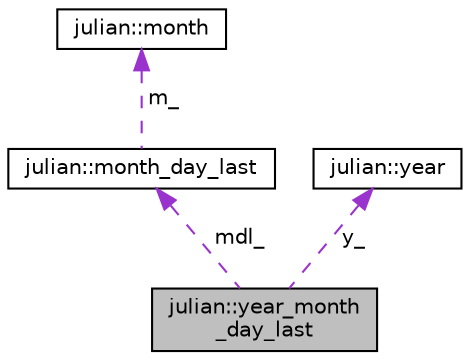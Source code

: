 digraph "julian::year_month_day_last"
{
 // LATEX_PDF_SIZE
  edge [fontname="Helvetica",fontsize="10",labelfontname="Helvetica",labelfontsize="10"];
  node [fontname="Helvetica",fontsize="10",shape=record];
  Node1 [label="julian::year_month\l_day_last",height=0.2,width=0.4,color="black", fillcolor="grey75", style="filled", fontcolor="black",tooltip=" "];
  Node2 -> Node1 [dir="back",color="darkorchid3",fontsize="10",style="dashed",label=" mdl_" ];
  Node2 [label="julian::month_day_last",height=0.2,width=0.4,color="black", fillcolor="white", style="filled",URL="$classjulian_1_1month__day__last.html",tooltip=" "];
  Node3 -> Node2 [dir="back",color="darkorchid3",fontsize="10",style="dashed",label=" m_" ];
  Node3 [label="julian::month",height=0.2,width=0.4,color="black", fillcolor="white", style="filled",URL="$classjulian_1_1month.html",tooltip=" "];
  Node4 -> Node1 [dir="back",color="darkorchid3",fontsize="10",style="dashed",label=" y_" ];
  Node4 [label="julian::year",height=0.2,width=0.4,color="black", fillcolor="white", style="filled",URL="$classjulian_1_1year.html",tooltip=" "];
}
